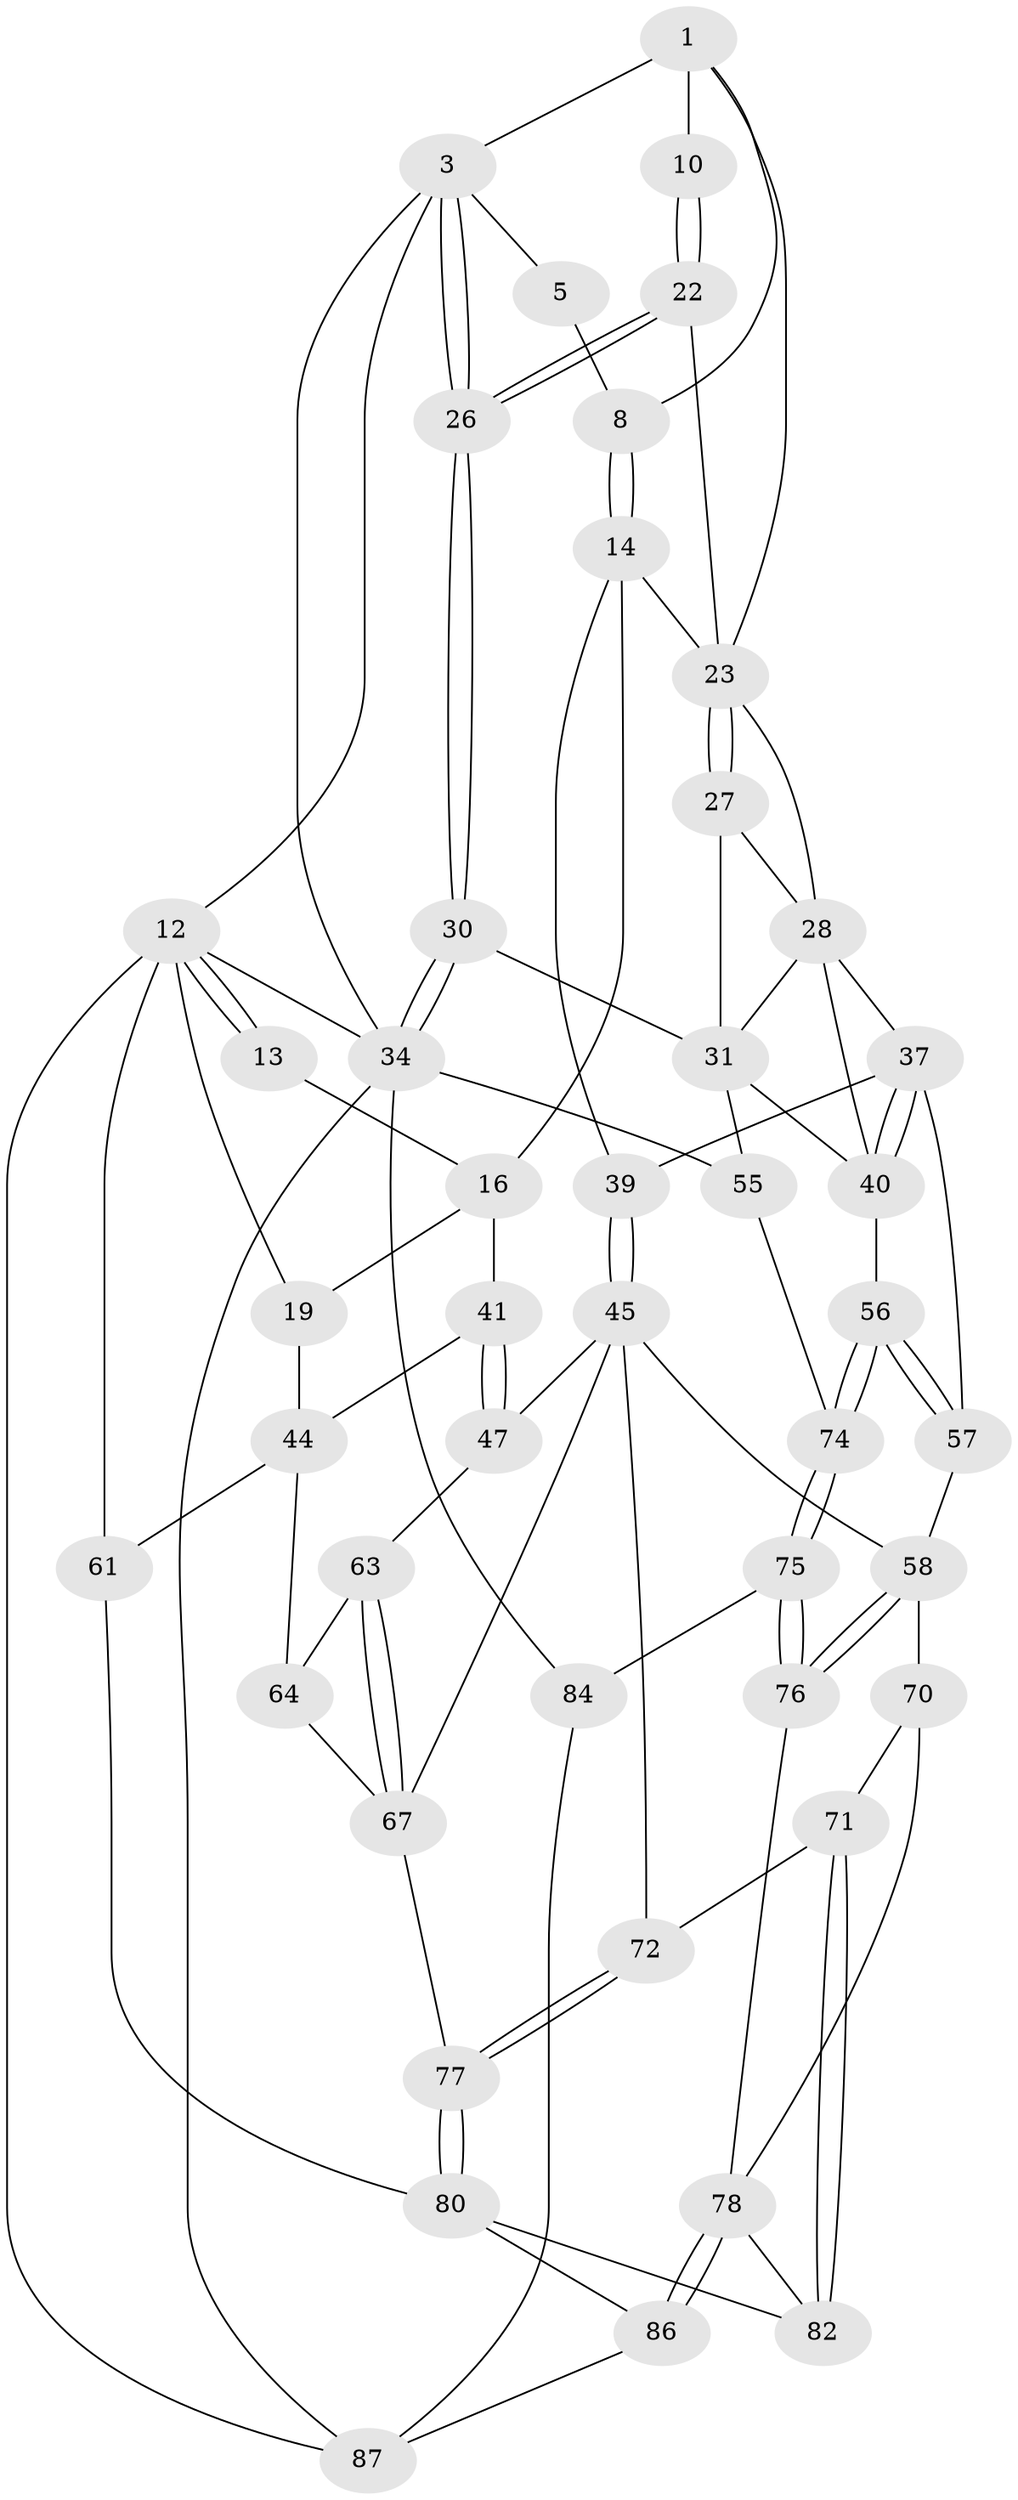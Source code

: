 // original degree distribution, {3: 0.021739130434782608, 5: 0.4782608695652174, 4: 0.2608695652173913, 6: 0.2391304347826087}
// Generated by graph-tools (version 1.1) at 2025/28/03/15/25 16:28:01]
// undirected, 46 vertices, 102 edges
graph export_dot {
graph [start="1"]
  node [color=gray90,style=filled];
  1 [pos="+0.647075922766209+0.034741305984609436",super="+2+6"];
  3 [pos="+1+0",super="+4"];
  5 [pos="+0.5039325466244998+0"];
  8 [pos="+0.4456408023384063+0.10435337013057151",super="+9"];
  10 [pos="+0.7828542266956979+0.15911798136471403"];
  12 [pos="+0+0",super="+62+18"];
  13 [pos="+0.32140886674921765+0",super="+17"];
  14 [pos="+0.43399795865359697+0.2895575865283531",super="+15"];
  16 [pos="+0.2429028182065107+0.32863887843438916",super="+20"];
  19 [pos="+0.17241141298527915+0.10358885782629301",super="+21"];
  22 [pos="+0.7733438260719241+0.18691769086455173"];
  23 [pos="+0.71419949094621+0.237543790850663",super="+24"];
  26 [pos="+0.8894521975878802+0.3361450679773637"];
  27 [pos="+0.7128290178657415+0.33372188325682"];
  28 [pos="+0.6989422939634847+0.35776715671314857",super="+29+36"];
  30 [pos="+0.9078195289585262+0.37392234508141264"];
  31 [pos="+0.8666964054851535+0.4070637064257868",super="+50+32"];
  34 [pos="+1+0.3996661938513306",super="+53"];
  37 [pos="+0.5987493501779145+0.4615035507689882",super="+38"];
  39 [pos="+0.4003929840172802+0.44646107049668887"];
  40 [pos="+0.6899636982311861+0.5148111362053557",super="+52"];
  41 [pos="+0.18727933703389565+0.3628614810465644",super="+42"];
  44 [pos="+0+0.4914853721350612",super="+60"];
  45 [pos="+0.3758531962682415+0.5242294649090771",super="+46"];
  47 [pos="+0.18799879240137957+0.3997480778148594",super="+48"];
  55 [pos="+0.9494536971166562+0.6034757397814485"];
  56 [pos="+0.7014011912119329+0.6486810105363227"];
  57 [pos="+0.5481590311099973+0.5613353595058941"];
  58 [pos="+0.48933421490852586+0.6027739689661658",super="+59"];
  61 [pos="+0+0.8260151821571405",super="+81"];
  63 [pos="+0.17859185685307097+0.5452071714484219"];
  64 [pos="+0.14000224061162048+0.5733312301122757",super="+65+69"];
  67 [pos="+0.23871800938598528+0.5780085798524448",super="+68"];
  70 [pos="+0.42519285854164507+0.6196476999266575"];
  71 [pos="+0.3018303992120615+0.7019283480790096"];
  72 [pos="+0.29201156862006067+0.6961536317952894"];
  74 [pos="+0.6993132202347345+0.7044601573405047"];
  75 [pos="+0.6963034877168796+0.7240152271797111"];
  76 [pos="+0.6282576141152589+0.7452972984116465"];
  77 [pos="+0.14777581229675907+0.761032164669312"];
  78 [pos="+0.6095374993434826+0.7584174147336197",super="+79"];
  80 [pos="+0.12819271441517668+0.8190633607455133",super="+83"];
  82 [pos="+0.3658395388237401+0.8149118013481799"];
  84 [pos="+0.7786646445256262+0.791250410251303",super="+85"];
  86 [pos="+0.4421888658112298+1"];
  87 [pos="+0.7444588227107252+0.8714370006749748",super="+91+88"];
  1 -- 10 [weight=2];
  1 -- 3;
  1 -- 8;
  1 -- 23;
  3 -- 26;
  3 -- 26;
  3 -- 34 [weight=2];
  3 -- 5;
  3 -- 12;
  5 -- 8;
  8 -- 14;
  8 -- 14;
  10 -- 22;
  10 -- 22;
  12 -- 13;
  12 -- 13;
  12 -- 61 [weight=2];
  12 -- 19 [weight=2];
  12 -- 34;
  12 -- 87;
  13 -- 16;
  14 -- 23;
  14 -- 16;
  14 -- 39;
  16 -- 41;
  16 -- 19;
  19 -- 44;
  22 -- 23;
  22 -- 26;
  22 -- 26;
  23 -- 27;
  23 -- 27;
  23 -- 28;
  26 -- 30;
  26 -- 30;
  27 -- 28;
  27 -- 31;
  28 -- 37;
  28 -- 40;
  28 -- 31;
  30 -- 31;
  30 -- 34;
  30 -- 34;
  31 -- 55;
  31 -- 40;
  34 -- 84 [weight=2];
  34 -- 55;
  34 -- 87;
  37 -- 40;
  37 -- 40;
  37 -- 57;
  37 -- 39;
  39 -- 45;
  39 -- 45;
  40 -- 56;
  41 -- 47 [weight=2];
  41 -- 47;
  41 -- 44;
  44 -- 61;
  44 -- 64;
  45 -- 58;
  45 -- 72;
  45 -- 67;
  45 -- 47;
  47 -- 63;
  55 -- 74;
  56 -- 57;
  56 -- 57;
  56 -- 74;
  56 -- 74;
  57 -- 58;
  58 -- 76;
  58 -- 76;
  58 -- 70;
  61 -- 80;
  63 -- 64;
  63 -- 67;
  63 -- 67;
  64 -- 67;
  67 -- 77;
  70 -- 71;
  70 -- 78;
  71 -- 72;
  71 -- 82;
  71 -- 82;
  72 -- 77;
  72 -- 77;
  74 -- 75;
  74 -- 75;
  75 -- 76;
  75 -- 76;
  75 -- 84;
  76 -- 78;
  77 -- 80;
  77 -- 80;
  78 -- 86;
  78 -- 86;
  78 -- 82;
  80 -- 82;
  80 -- 86;
  84 -- 87;
  86 -- 87;
}
